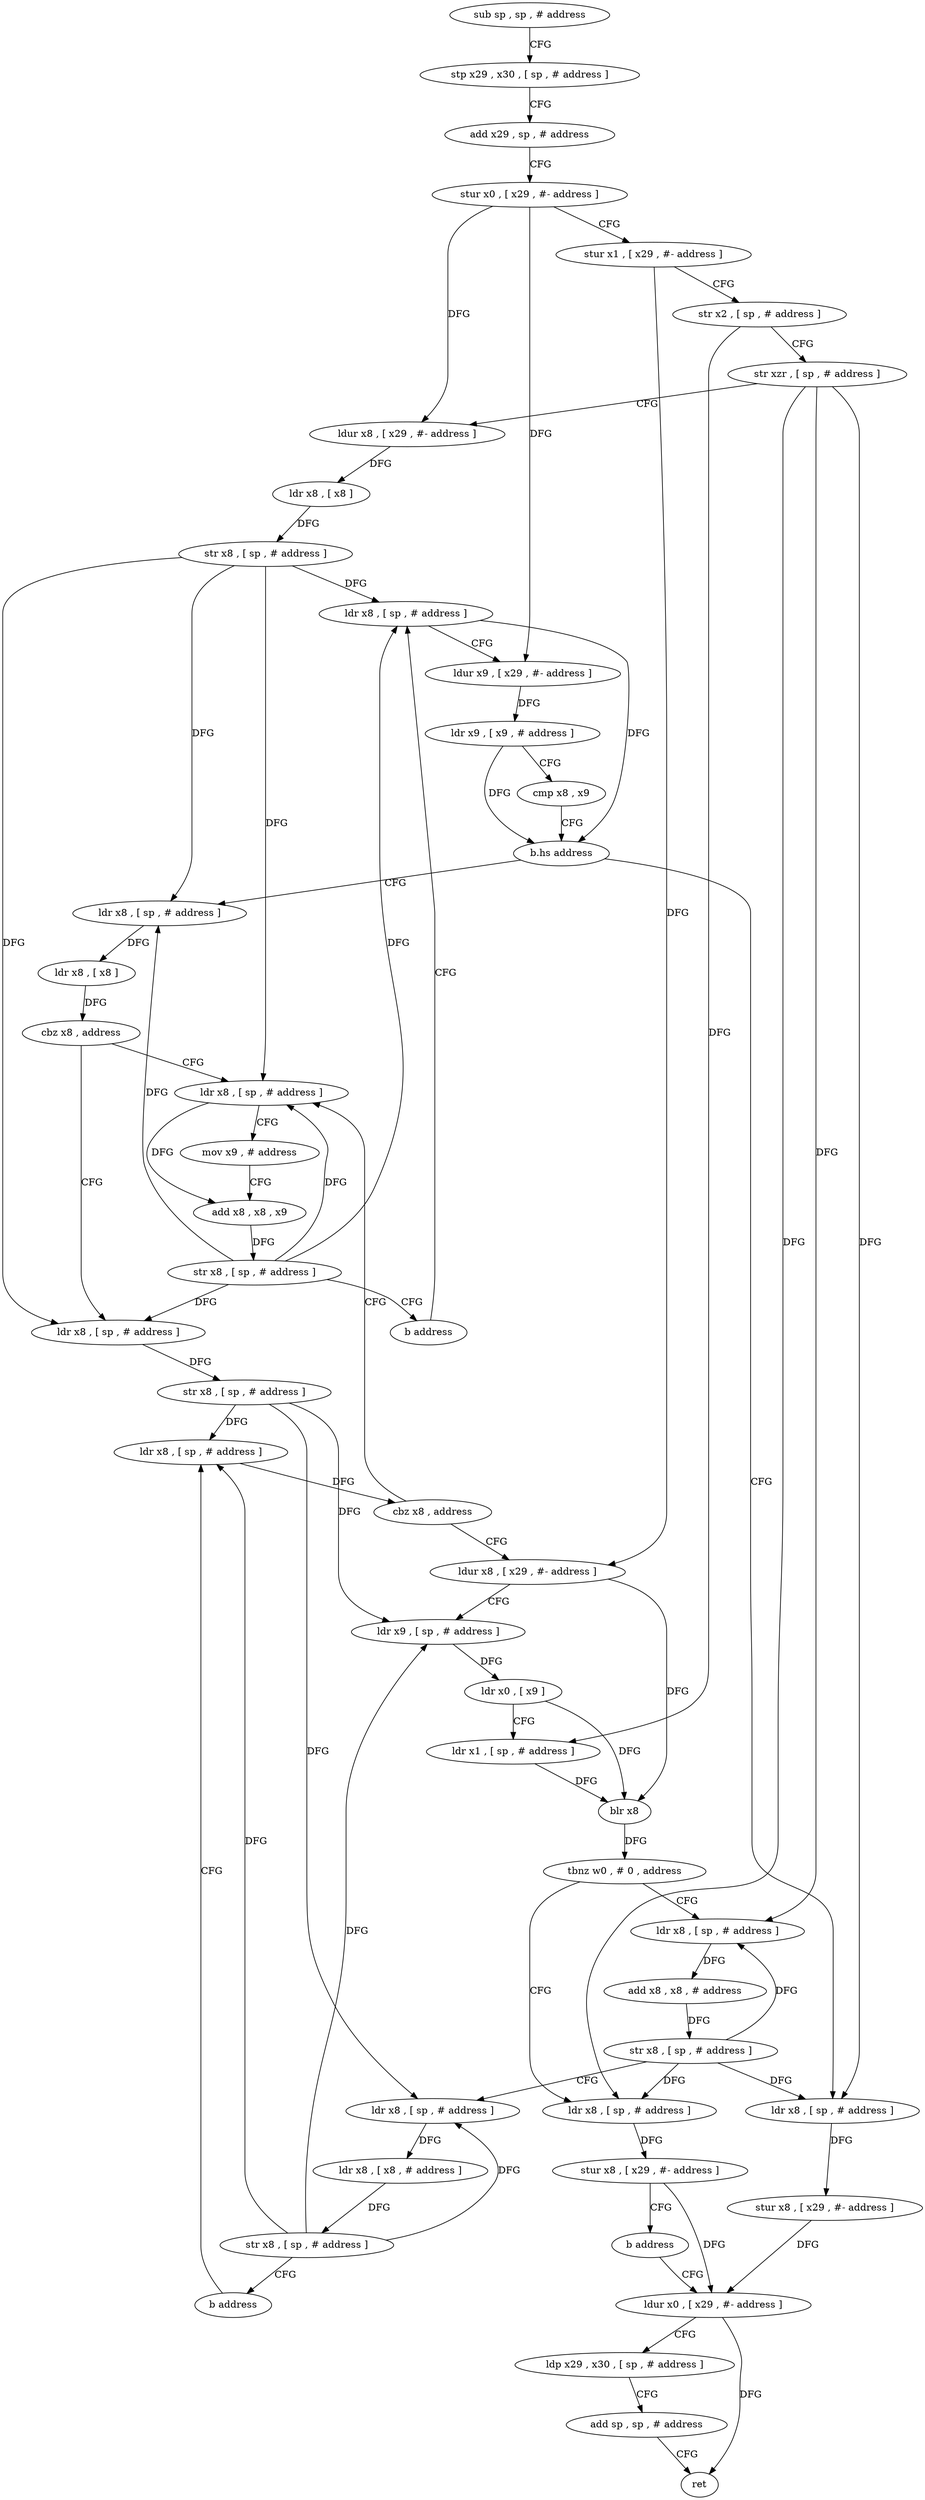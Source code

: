 digraph "func" {
"4233260" [label = "sub sp , sp , # address" ]
"4233264" [label = "stp x29 , x30 , [ sp , # address ]" ]
"4233268" [label = "add x29 , sp , # address" ]
"4233272" [label = "stur x0 , [ x29 , #- address ]" ]
"4233276" [label = "stur x1 , [ x29 , #- address ]" ]
"4233280" [label = "str x2 , [ sp , # address ]" ]
"4233284" [label = "str xzr , [ sp , # address ]" ]
"4233288" [label = "ldur x8 , [ x29 , #- address ]" ]
"4233292" [label = "ldr x8 , [ x8 ]" ]
"4233296" [label = "str x8 , [ sp , # address ]" ]
"4233300" [label = "ldr x8 , [ sp , # address ]" ]
"4233432" [label = "ldr x8 , [ sp , # address ]" ]
"4233436" [label = "stur x8 , [ x29 , #- address ]" ]
"4233440" [label = "ldur x0 , [ x29 , #- address ]" ]
"4233320" [label = "ldr x8 , [ sp , # address ]" ]
"4233324" [label = "ldr x8 , [ x8 ]" ]
"4233328" [label = "cbz x8 , address" ]
"4233412" [label = "ldr x8 , [ sp , # address ]" ]
"4233332" [label = "ldr x8 , [ sp , # address ]" ]
"4233416" [label = "mov x9 , # address" ]
"4233420" [label = "add x8 , x8 , x9" ]
"4233424" [label = "str x8 , [ sp , # address ]" ]
"4233428" [label = "b address" ]
"4233336" [label = "str x8 , [ sp , # address ]" ]
"4233340" [label = "ldr x8 , [ sp , # address ]" ]
"4233304" [label = "ldur x9 , [ x29 , #- address ]" ]
"4233308" [label = "ldr x9 , [ x9 , # address ]" ]
"4233312" [label = "cmp x8 , x9" ]
"4233316" [label = "b.hs address" ]
"4233348" [label = "ldur x8 , [ x29 , #- address ]" ]
"4233352" [label = "ldr x9 , [ sp , # address ]" ]
"4233356" [label = "ldr x0 , [ x9 ]" ]
"4233360" [label = "ldr x1 , [ sp , # address ]" ]
"4233364" [label = "blr x8" ]
"4233368" [label = "tbnz w0 , # 0 , address" ]
"4233384" [label = "ldr x8 , [ sp , # address ]" ]
"4233372" [label = "ldr x8 , [ sp , # address ]" ]
"4233388" [label = "add x8 , x8 , # address" ]
"4233392" [label = "str x8 , [ sp , # address ]" ]
"4233396" [label = "ldr x8 , [ sp , # address ]" ]
"4233400" [label = "ldr x8 , [ x8 , # address ]" ]
"4233404" [label = "str x8 , [ sp , # address ]" ]
"4233408" [label = "b address" ]
"4233376" [label = "stur x8 , [ x29 , #- address ]" ]
"4233380" [label = "b address" ]
"4233344" [label = "cbz x8 , address" ]
"4233444" [label = "ldp x29 , x30 , [ sp , # address ]" ]
"4233448" [label = "add sp , sp , # address" ]
"4233452" [label = "ret" ]
"4233260" -> "4233264" [ label = "CFG" ]
"4233264" -> "4233268" [ label = "CFG" ]
"4233268" -> "4233272" [ label = "CFG" ]
"4233272" -> "4233276" [ label = "CFG" ]
"4233272" -> "4233288" [ label = "DFG" ]
"4233272" -> "4233304" [ label = "DFG" ]
"4233276" -> "4233280" [ label = "CFG" ]
"4233276" -> "4233348" [ label = "DFG" ]
"4233280" -> "4233284" [ label = "CFG" ]
"4233280" -> "4233360" [ label = "DFG" ]
"4233284" -> "4233288" [ label = "CFG" ]
"4233284" -> "4233432" [ label = "DFG" ]
"4233284" -> "4233384" [ label = "DFG" ]
"4233284" -> "4233372" [ label = "DFG" ]
"4233288" -> "4233292" [ label = "DFG" ]
"4233292" -> "4233296" [ label = "DFG" ]
"4233296" -> "4233300" [ label = "DFG" ]
"4233296" -> "4233320" [ label = "DFG" ]
"4233296" -> "4233412" [ label = "DFG" ]
"4233296" -> "4233332" [ label = "DFG" ]
"4233300" -> "4233304" [ label = "CFG" ]
"4233300" -> "4233316" [ label = "DFG" ]
"4233432" -> "4233436" [ label = "DFG" ]
"4233436" -> "4233440" [ label = "DFG" ]
"4233440" -> "4233444" [ label = "CFG" ]
"4233440" -> "4233452" [ label = "DFG" ]
"4233320" -> "4233324" [ label = "DFG" ]
"4233324" -> "4233328" [ label = "DFG" ]
"4233328" -> "4233412" [ label = "CFG" ]
"4233328" -> "4233332" [ label = "CFG" ]
"4233412" -> "4233416" [ label = "CFG" ]
"4233412" -> "4233420" [ label = "DFG" ]
"4233332" -> "4233336" [ label = "DFG" ]
"4233416" -> "4233420" [ label = "CFG" ]
"4233420" -> "4233424" [ label = "DFG" ]
"4233424" -> "4233428" [ label = "CFG" ]
"4233424" -> "4233300" [ label = "DFG" ]
"4233424" -> "4233320" [ label = "DFG" ]
"4233424" -> "4233412" [ label = "DFG" ]
"4233424" -> "4233332" [ label = "DFG" ]
"4233428" -> "4233300" [ label = "CFG" ]
"4233336" -> "4233340" [ label = "DFG" ]
"4233336" -> "4233352" [ label = "DFG" ]
"4233336" -> "4233396" [ label = "DFG" ]
"4233340" -> "4233344" [ label = "DFG" ]
"4233304" -> "4233308" [ label = "DFG" ]
"4233308" -> "4233312" [ label = "CFG" ]
"4233308" -> "4233316" [ label = "DFG" ]
"4233312" -> "4233316" [ label = "CFG" ]
"4233316" -> "4233432" [ label = "CFG" ]
"4233316" -> "4233320" [ label = "CFG" ]
"4233348" -> "4233352" [ label = "CFG" ]
"4233348" -> "4233364" [ label = "DFG" ]
"4233352" -> "4233356" [ label = "DFG" ]
"4233356" -> "4233360" [ label = "CFG" ]
"4233356" -> "4233364" [ label = "DFG" ]
"4233360" -> "4233364" [ label = "DFG" ]
"4233364" -> "4233368" [ label = "DFG" ]
"4233368" -> "4233384" [ label = "CFG" ]
"4233368" -> "4233372" [ label = "CFG" ]
"4233384" -> "4233388" [ label = "DFG" ]
"4233372" -> "4233376" [ label = "DFG" ]
"4233388" -> "4233392" [ label = "DFG" ]
"4233392" -> "4233396" [ label = "CFG" ]
"4233392" -> "4233432" [ label = "DFG" ]
"4233392" -> "4233384" [ label = "DFG" ]
"4233392" -> "4233372" [ label = "DFG" ]
"4233396" -> "4233400" [ label = "DFG" ]
"4233400" -> "4233404" [ label = "DFG" ]
"4233404" -> "4233408" [ label = "CFG" ]
"4233404" -> "4233340" [ label = "DFG" ]
"4233404" -> "4233352" [ label = "DFG" ]
"4233404" -> "4233396" [ label = "DFG" ]
"4233408" -> "4233340" [ label = "CFG" ]
"4233376" -> "4233380" [ label = "CFG" ]
"4233376" -> "4233440" [ label = "DFG" ]
"4233380" -> "4233440" [ label = "CFG" ]
"4233344" -> "4233412" [ label = "CFG" ]
"4233344" -> "4233348" [ label = "CFG" ]
"4233444" -> "4233448" [ label = "CFG" ]
"4233448" -> "4233452" [ label = "CFG" ]
}
